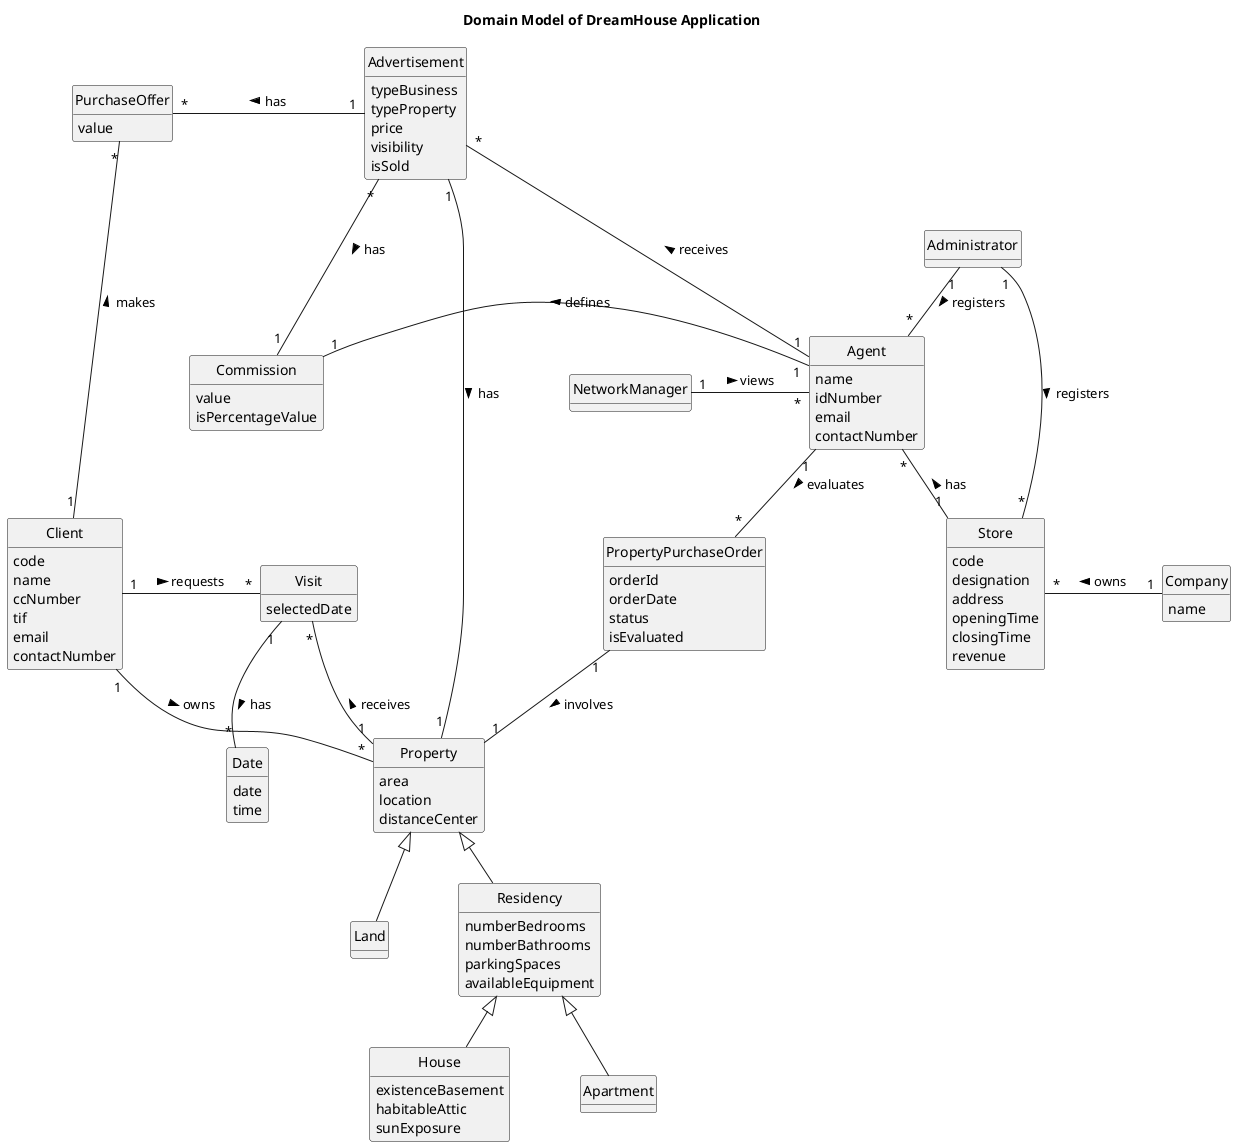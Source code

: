 @startuml

hide circle
skinparam ClassAttributeIconSize 0
hide methods
skinparam ranksep 50
skinparam nodesep 70

title Domain Model of DreamHouse Application

class Company {
  name
}

class Store {
  code
  designation
  address
  openingTime
  closingTime
  revenue
}

class Administrator {}

class Agent {
  name
  idNumber
  email
  contactNumber
}

class Client {
  code
  name
  ccNumber
  tif
  email
  contactNumber
}

class Property {
  area
  location
  distanceCenter
}

class Visit {
  selectedDate
}

class Date {
  date
  time
}

class Commission {
  value
  isPercentageValue
}

class Advertisement {
  typeBusiness
  typeProperty
  price
  visibility
  isSold
}

class PurchaseOffer {
  value
}

class PropertyPurchaseOrder {
  orderId
  orderDate
  status
  isEvaluated
}

class Land {}

class Residency {
  numberBedrooms
  numberBathrooms
  parkingSpaces
  availableEquipment
}

class House {
  existenceBasement
  habitableAttic
  sunExposure
}

class Apartment {}

class NetworkManager{}


Company "1" -left- "*" Store : owns >
NetworkManager "1" -right- "*" Agent : views >
Administrator "1" -right- "*" Store : registers >
Administrator "1" -down- "*" Agent : registers >
Store "1" -up- "*" Agent : has >
Agent "1" -left- "1" Commission : defines >
Agent "1" -left- "*" Advertisement : receives >
Agent "1" -down- "*" PropertyPurchaseOrder : evaluates >

Advertisement "*" --down- "1" Commission : has >
Advertisement "1" -left- "*" PurchaseOffer : has >
Property "1" -down- "1" Advertisement : has <
PropertyPurchaseOrder "1" -down- "1" Property : involves >

Visit "*" -down- "1" Property : receives <
Client "1" -down- "*" Property : owns >
Client "1" -left- "*" PurchaseOffer : makes >
Client "1" -right- "*" Visit : requests >
Visit "1" -down- "*" Date : has >


Property <|-- Land
Property <|-- Residency
Residency <|-- House
Residency <|-- Apartment

@enduml
